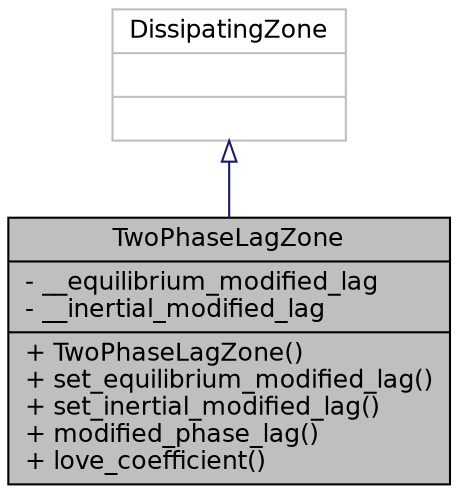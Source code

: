 digraph "TwoPhaseLagZone"
{
 // INTERACTIVE_SVG=YES
  edge [fontname="Helvetica",fontsize="12",labelfontname="Helvetica",labelfontsize="12"];
  node [fontname="Helvetica",fontsize="12",shape=record];
  Node2 [label="{TwoPhaseLagZone\n|- __equilibrium_modified_lag\l- __inertial_modified_lag\l|+ TwoPhaseLagZone()\l+ set_equilibrium_modified_lag()\l+ set_inertial_modified_lag()\l+ modified_phase_lag()\l+ love_coefficient()\l}",height=0.2,width=0.4,color="black", fillcolor="grey75", style="filled", fontcolor="black"];
  Node3 -> Node2 [dir="back",color="midnightblue",fontsize="12",style="solid",arrowtail="onormal",fontname="Helvetica"];
  Node3 [label="{DissipatingZone\n||}",height=0.2,width=0.4,color="grey75", fillcolor="white", style="filled"];
}
